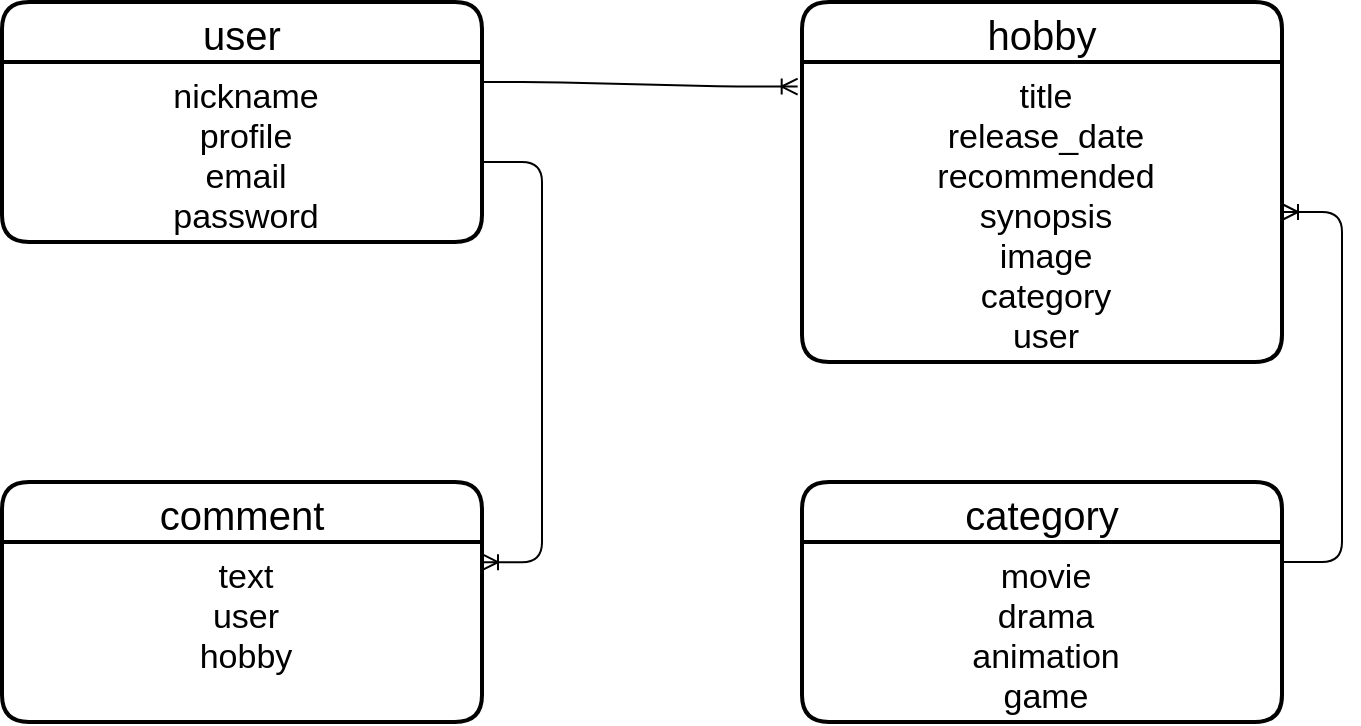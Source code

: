 <mxfile>
    <diagram id="Pxt8He9Tt0VE8X_KZ-cf" name="ページ1">
        <mxGraphModel dx="1148" dy="577" grid="1" gridSize="10" guides="1" tooltips="1" connect="1" arrows="1" fold="1" page="1" pageScale="1" pageWidth="850" pageHeight="1100" math="0" shadow="0">
            <root>
                <mxCell id="0"/>
                <mxCell id="1" parent="0"/>
                <mxCell id="15" value="hobby" style="swimlane;childLayout=stackLayout;horizontal=1;startSize=30;horizontalStack=0;rounded=1;fontSize=20;fontStyle=0;strokeWidth=2;resizeParent=0;resizeLast=1;shadow=0;dashed=0;align=center;" vertex="1" parent="1">
                    <mxGeometry x="440" y="40" width="240" height="180" as="geometry"/>
                </mxCell>
                <mxCell id="16" value="title&#10;release_date&#10;recommended&#10;synopsis&#10;image&#10;category&#10;user" style="align=center;strokeColor=none;fillColor=none;spacingLeft=4;fontSize=17;verticalAlign=top;resizable=0;rotatable=0;part=1;" vertex="1" parent="15">
                    <mxGeometry y="30" width="240" height="150" as="geometry"/>
                </mxCell>
                <mxCell id="17" value="category" style="swimlane;childLayout=stackLayout;horizontal=1;startSize=30;horizontalStack=0;rounded=1;fontSize=20;fontStyle=0;strokeWidth=2;resizeParent=0;resizeLast=1;shadow=0;dashed=0;align=center;" vertex="1" parent="1">
                    <mxGeometry x="440" y="280" width="240" height="120" as="geometry"/>
                </mxCell>
                <mxCell id="18" value="movie&#10;drama&#10;animation&#10;game" style="align=center;strokeColor=none;fillColor=none;spacingLeft=4;fontSize=17;verticalAlign=top;resizable=0;rotatable=0;part=1;" vertex="1" parent="17">
                    <mxGeometry y="30" width="240" height="90" as="geometry"/>
                </mxCell>
                <mxCell id="12" value="user" style="swimlane;childLayout=stackLayout;horizontal=1;startSize=30;horizontalStack=0;rounded=1;fontSize=20;fontStyle=0;strokeWidth=2;resizeParent=0;resizeLast=1;shadow=0;dashed=0;align=center;" vertex="1" parent="1">
                    <mxGeometry x="40" y="40" width="240" height="120" as="geometry"/>
                </mxCell>
                <mxCell id="13" value="nickname&#10;profile&#10;email&#10;password" style="align=center;strokeColor=none;fillColor=none;spacingLeft=4;fontSize=17;verticalAlign=top;resizable=0;rotatable=0;part=1;" vertex="1" parent="12">
                    <mxGeometry y="30" width="240" height="90" as="geometry"/>
                </mxCell>
                <mxCell id="19" value="comment" style="swimlane;childLayout=stackLayout;horizontal=1;startSize=30;horizontalStack=0;rounded=1;fontSize=20;fontStyle=0;strokeWidth=2;resizeParent=0;resizeLast=1;shadow=0;dashed=0;align=center;" vertex="1" parent="1">
                    <mxGeometry x="40" y="280" width="240" height="120" as="geometry"/>
                </mxCell>
                <mxCell id="20" value="text&#10;user&#10;hobby" style="align=center;strokeColor=none;fillColor=none;spacingLeft=4;fontSize=17;verticalAlign=top;resizable=0;rotatable=0;part=1;" vertex="1" parent="19">
                    <mxGeometry y="30" width="240" height="90" as="geometry"/>
                </mxCell>
                <mxCell id="21" value="" style="edgeStyle=entityRelationEdgeStyle;fontSize=12;html=1;endArrow=ERoneToMany;entryX=-0.009;entryY=0.082;entryDx=0;entryDy=0;entryPerimeter=0;" edge="1" parent="1" target="16">
                    <mxGeometry width="100" height="100" relative="1" as="geometry">
                        <mxPoint x="280" y="80" as="sourcePoint"/>
                        <mxPoint x="380" y="-20" as="targetPoint"/>
                    </mxGeometry>
                </mxCell>
                <mxCell id="22" value="" style="edgeStyle=entityRelationEdgeStyle;fontSize=12;html=1;endArrow=ERoneToMany;entryX=1;entryY=0.112;entryDx=0;entryDy=0;entryPerimeter=0;" edge="1" parent="1" target="20">
                    <mxGeometry width="100" height="100" relative="1" as="geometry">
                        <mxPoint x="280" y="120" as="sourcePoint"/>
                        <mxPoint x="380" y="20" as="targetPoint"/>
                    </mxGeometry>
                </mxCell>
                <mxCell id="23" value="" style="edgeStyle=entityRelationEdgeStyle;fontSize=12;html=1;endArrow=ERoneToMany;exitX=1;exitY=0.111;exitDx=0;exitDy=0;exitPerimeter=0;entryX=1;entryY=0.5;entryDx=0;entryDy=0;" edge="1" parent="1" source="18" target="16">
                    <mxGeometry width="100" height="100" relative="1" as="geometry">
                        <mxPoint x="360" y="320" as="sourcePoint"/>
                        <mxPoint x="440" y="160" as="targetPoint"/>
                    </mxGeometry>
                </mxCell>
            </root>
        </mxGraphModel>
    </diagram>
</mxfile>